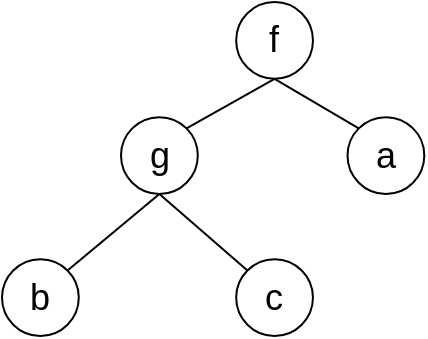 <mxfile version="27.1.4">
  <diagram name="Page-1" id="ruGiiQrhKC3RQs7RTHjV">
    <mxGraphModel dx="453" dy="253" grid="1" gridSize="10" guides="1" tooltips="1" connect="1" arrows="1" fold="1" page="1" pageScale="1" pageWidth="827" pageHeight="1169" math="0" shadow="0">
      <root>
        <mxCell id="0" />
        <mxCell id="1" parent="0" />
        <mxCell id="aHdExYmRxdrbhVnSgwvR-7" value="" style="group" vertex="1" connectable="0" parent="1">
          <mxGeometry x="110" y="10" width="211.15" height="167" as="geometry" />
        </mxCell>
        <mxCell id="wXXUiqz7rEu1DvLJ8fab-2" value="&lt;font style=&quot;font-size: 18px;&quot;&gt;f&lt;/font&gt;" style="ellipse;whiteSpace=wrap;html=1;aspect=fixed;" parent="aHdExYmRxdrbhVnSgwvR-7" vertex="1">
          <mxGeometry x="117.092" width="38.39" height="38.39" as="geometry" />
        </mxCell>
        <mxCell id="wXXUiqz7rEu1DvLJ8fab-3" value="&lt;font style=&quot;font-size: 18px;&quot;&gt;g&lt;/font&gt;" style="ellipse;whiteSpace=wrap;html=1;aspect=fixed;" parent="aHdExYmRxdrbhVnSgwvR-7" vertex="1">
          <mxGeometry x="59.506" y="57.586" width="38.39" height="38.39" as="geometry" />
        </mxCell>
        <mxCell id="wXXUiqz7rEu1DvLJ8fab-4" value="&lt;font style=&quot;font-size: 18px;&quot;&gt;a&lt;/font&gt;" style="ellipse;whiteSpace=wrap;html=1;aspect=fixed;" parent="aHdExYmRxdrbhVnSgwvR-7" vertex="1">
          <mxGeometry x="172.759" y="57.586" width="38.39" height="38.39" as="geometry" />
        </mxCell>
        <mxCell id="wXXUiqz7rEu1DvLJ8fab-5" value="&lt;font style=&quot;font-size: 18px;&quot;&gt;b&lt;/font&gt;" style="ellipse;whiteSpace=wrap;html=1;aspect=fixed;" parent="aHdExYmRxdrbhVnSgwvR-7" vertex="1">
          <mxGeometry y="128.609" width="38.39" height="38.39" as="geometry" />
        </mxCell>
        <mxCell id="wXXUiqz7rEu1DvLJ8fab-6" value="&lt;font style=&quot;font-size: 18px;&quot;&gt;c&lt;/font&gt;" style="ellipse;whiteSpace=wrap;html=1;aspect=fixed;" parent="aHdExYmRxdrbhVnSgwvR-7" vertex="1">
          <mxGeometry x="117.092" y="128.609" width="38.39" height="38.39" as="geometry" />
        </mxCell>
        <mxCell id="aHdExYmRxdrbhVnSgwvR-2" value="" style="endArrow=none;html=1;rounded=0;entryX=0.5;entryY=1;entryDx=0;entryDy=0;exitX=1;exitY=0;exitDx=0;exitDy=0;" edge="1" parent="aHdExYmRxdrbhVnSgwvR-7" source="wXXUiqz7rEu1DvLJ8fab-3" target="wXXUiqz7rEu1DvLJ8fab-2">
          <mxGeometry width="50" height="50" relative="1" as="geometry">
            <mxPoint x="287.932" y="191.954" as="sourcePoint" />
            <mxPoint x="383.909" y="95.977" as="targetPoint" />
          </mxGeometry>
        </mxCell>
        <mxCell id="aHdExYmRxdrbhVnSgwvR-4" value="" style="endArrow=none;html=1;rounded=0;exitX=0;exitY=0;exitDx=0;exitDy=0;entryX=0.5;entryY=1;entryDx=0;entryDy=0;" edge="1" parent="aHdExYmRxdrbhVnSgwvR-7" source="wXXUiqz7rEu1DvLJ8fab-4" target="wXXUiqz7rEu1DvLJ8fab-2">
          <mxGeometry width="50" height="50" relative="1" as="geometry">
            <mxPoint x="326.323" y="63.345" as="sourcePoint" />
            <mxPoint x="134.368" y="38.391" as="targetPoint" />
          </mxGeometry>
        </mxCell>
        <mxCell id="aHdExYmRxdrbhVnSgwvR-5" value="" style="endArrow=none;html=1;rounded=0;entryX=0.5;entryY=1;entryDx=0;entryDy=0;exitX=1;exitY=0;exitDx=0;exitDy=0;" edge="1" parent="aHdExYmRxdrbhVnSgwvR-7" source="wXXUiqz7rEu1DvLJ8fab-5" target="wXXUiqz7rEu1DvLJ8fab-3">
          <mxGeometry width="50" height="50" relative="1" as="geometry">
            <mxPoint x="19.195" y="120.931" as="sourcePoint" />
            <mxPoint x="57.586" y="95.977" as="targetPoint" />
          </mxGeometry>
        </mxCell>
        <mxCell id="aHdExYmRxdrbhVnSgwvR-6" value="" style="endArrow=none;html=1;rounded=0;entryX=0.5;entryY=1;entryDx=0;entryDy=0;exitX=0;exitY=0;exitDx=0;exitDy=0;" edge="1" parent="aHdExYmRxdrbhVnSgwvR-7" source="wXXUiqz7rEu1DvLJ8fab-6" target="wXXUiqz7rEu1DvLJ8fab-3">
          <mxGeometry width="50" height="50" relative="1" as="geometry">
            <mxPoint x="76.782" y="140.126" as="sourcePoint" />
            <mxPoint x="115.173" y="115.172" as="targetPoint" />
          </mxGeometry>
        </mxCell>
      </root>
    </mxGraphModel>
  </diagram>
</mxfile>
